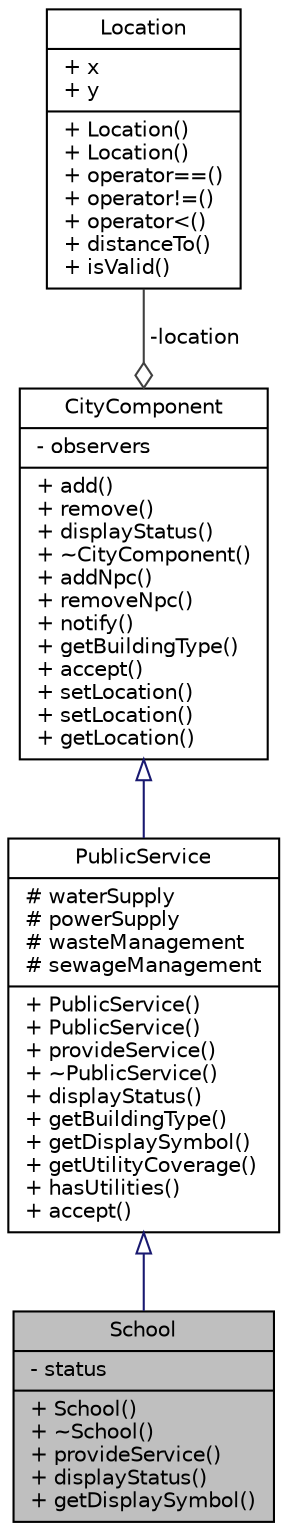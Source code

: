 digraph "School"
{
 // LATEX_PDF_SIZE
  edge [fontname="Helvetica",fontsize="10",labelfontname="Helvetica",labelfontsize="10"];
  node [fontname="Helvetica",fontsize="10",shape=record];
  Node1 [label="{School\n|- status\l|+ School()\l+ ~School()\l+ provideService()\l+ displayStatus()\l+ getDisplaySymbol()\l}",height=0.2,width=0.4,color="black", fillcolor="grey75", style="filled", fontcolor="black",tooltip=" "];
  Node2 -> Node1 [dir="back",color="midnightblue",fontsize="10",style="solid",arrowtail="onormal",fontname="Helvetica"];
  Node2 [label="{PublicService\n|# waterSupply\l# powerSupply\l# wasteManagement\l# sewageManagement\l|+ PublicService()\l+ PublicService()\l+ provideService()\l+ ~PublicService()\l+ displayStatus()\l+ getBuildingType()\l+ getDisplaySymbol()\l+ getUtilityCoverage()\l+ hasUtilities()\l+ accept()\l}",height=0.2,width=0.4,color="black", fillcolor="white", style="filled",URL="$classPublicService.html",tooltip="Abstract base class representing a public service."];
  Node3 -> Node2 [dir="back",color="midnightblue",fontsize="10",style="solid",arrowtail="onormal",fontname="Helvetica"];
  Node3 [label="{CityComponent\n|- observers\l|+ add()\l+ remove()\l+ displayStatus()\l+ ~CityComponent()\l+ addNpc()\l+ removeNpc()\l+ notify()\l+ getBuildingType()\l+ accept()\l+ setLocation()\l+ setLocation()\l+ getLocation()\l}",height=0.2,width=0.4,color="black", fillcolor="white", style="filled",URL="$classCityComponent.html",tooltip="Abstract base class representing a component of a city."];
  Node4 -> Node3 [color="grey25",fontsize="10",style="solid",label=" -location" ,arrowhead="odiamond",fontname="Helvetica"];
  Node4 [label="{Location\n|+ x\l+ y\l|+ Location()\l+ Location()\l+ operator==()\l+ operator!=()\l+ operator\<()\l+ distanceTo()\l+ isValid()\l}",height=0.2,width=0.4,color="black", fillcolor="white", style="filled",URL="$structLocation.html",tooltip="Represents a 2D coordinate location on a grid."];
}
